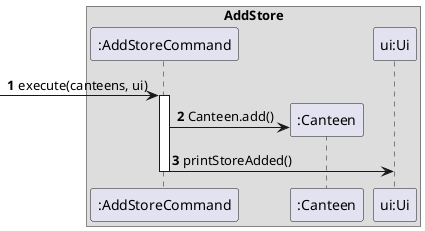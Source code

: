 @startuml
'https://plantuml.com/sequence-diagram

autonumber
box AddStore

->":AddStoreCommand" : execute(canteens, ui)
activate ":AddStoreCommand"

create ":Canteen"
":AddStoreCommand" -> ":Canteen" : Canteen.add()


":AddStoreCommand" -> "ui:Ui" : printStoreAdded()

deactivate ":AddStoreCommand"
@enduml